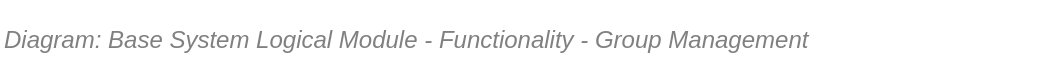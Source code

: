 <mxfile compressed="false" version="18.0.8" type="google">
  <diagram id="4bgXXZZWLKDrS-0fqXVA" name="Group Management">
    <mxGraphModel grid="1" page="1" gridSize="10" guides="1" tooltips="1" connect="1" arrows="1" fold="1" pageScale="1" pageWidth="827" pageHeight="1169" math="0" shadow="0">
      <root>
        <mxCell id="vj9NFNpsctyDdZJHX6hg-0" />
        <mxCell id="wERdTFQBSSwt_41Hwb2m-4" value="Diagram/Use Cases" parent="vj9NFNpsctyDdZJHX6hg-0" />
        <mxCell id="gRzEKIzDPof4qPkzU5pQ-1" value="Title/Diagram" parent="vj9NFNpsctyDdZJHX6hg-0" />
        <mxCell id="gRzEKIzDPof4qPkzU5pQ-0" value="&lt;font style=&quot;font-size: 12px&quot;&gt;&lt;span style=&quot;font-size: 12px&quot;&gt;Diagram: Base System Logical Module -&amp;nbsp;&lt;/span&gt;&lt;span style=&quot;font-size: 12px&quot;&gt;Functionality - Group Management&lt;br&gt;&lt;/span&gt;&lt;/font&gt;" style="text;strokeColor=none;fillColor=none;html=1;fontSize=12;fontStyle=2;verticalAlign=middle;align=left;shadow=0;glass=0;comic=0;opacity=30;fontColor=#808080;" vertex="1" parent="gRzEKIzDPof4qPkzU5pQ-1">
          <mxGeometry x="120" y="200" width="520" height="40" as="geometry" />
        </mxCell>
        <mxCell id="tL2itmjlvSeu3DFbBuZW-0" value="About" parent="vj9NFNpsctyDdZJHX6hg-0" />
      </root>
    </mxGraphModel>
  </diagram>
</mxfile>

